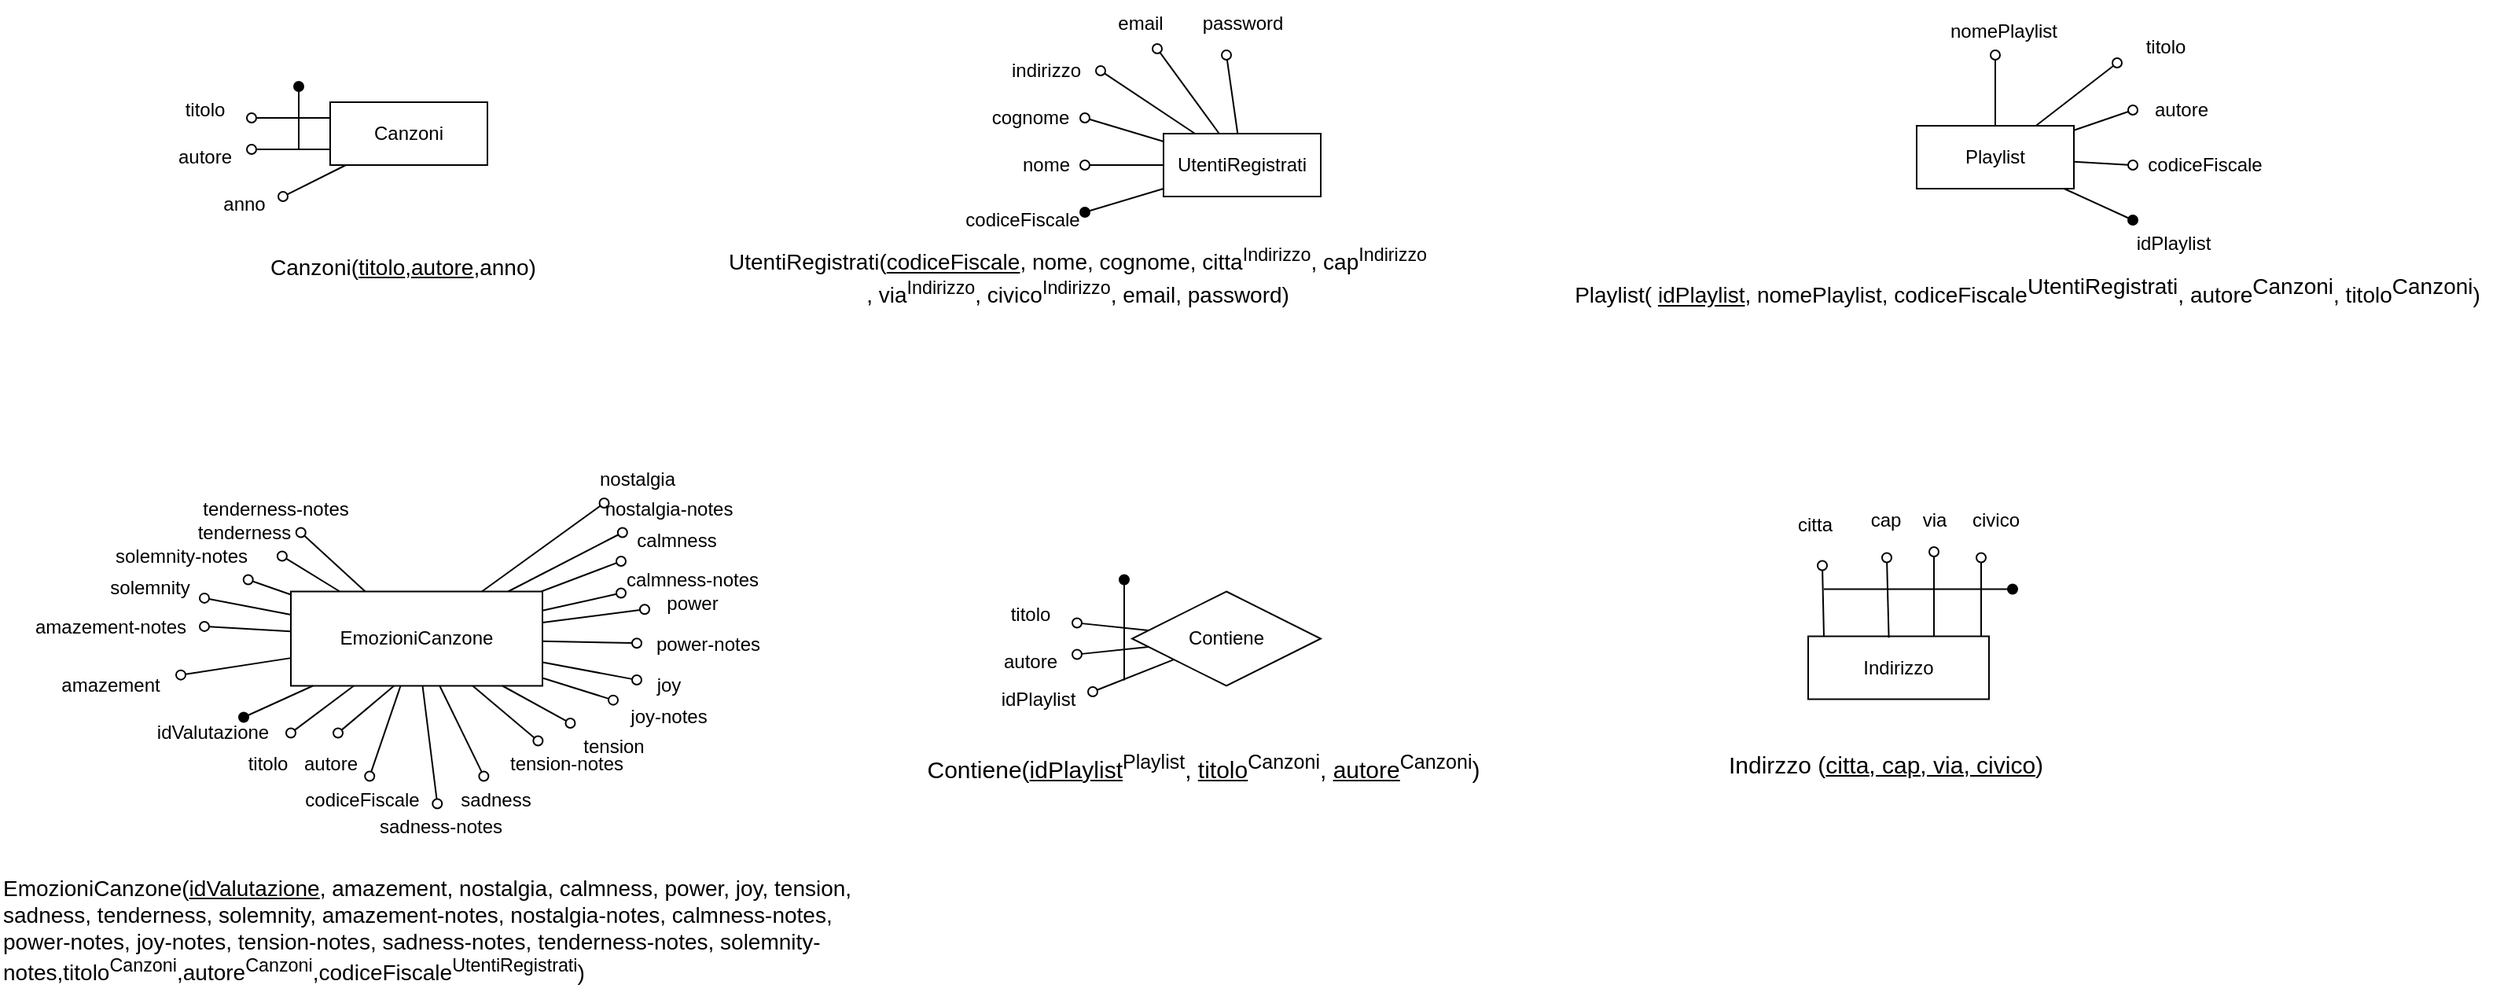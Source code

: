 <mxfile version="21.3.0" type="device">
  <diagram id="R2lEEEUBdFMjLlhIrx00" name="Page-1">
    <mxGraphModel dx="1434" dy="764" grid="1" gridSize="10" guides="1" tooltips="1" connect="1" arrows="1" fold="1" page="1" pageScale="1" pageWidth="1654" pageHeight="1169" math="0" shadow="0" extFonts="Permanent Marker^https://fonts.googleapis.com/css?family=Permanent+Marker">
      <root>
        <mxCell id="0" />
        <mxCell id="1" parent="0" />
        <mxCell id="X9WCBh2QZouLG1bWIAwy-38" value="UtentiRegistrati" style="whiteSpace=wrap;html=1;align=center;" parent="1" vertex="1">
          <mxGeometry x="780" y="354" width="100" height="40" as="geometry" />
        </mxCell>
        <mxCell id="X9WCBh2QZouLG1bWIAwy-39" value="Playlist" style="whiteSpace=wrap;html=1;align=center;" parent="1" vertex="1">
          <mxGeometry x="1259" y="349" width="100" height="40" as="geometry" />
        </mxCell>
        <mxCell id="X9WCBh2QZouLG1bWIAwy-41" value="Canzoni" style="whiteSpace=wrap;html=1;align=center;" parent="1" vertex="1">
          <mxGeometry x="250" y="334" width="100" height="40" as="geometry" />
        </mxCell>
        <mxCell id="X9WCBh2QZouLG1bWIAwy-42" value="EmozioniCanzone" style="whiteSpace=wrap;html=1;align=center;" parent="1" vertex="1">
          <mxGeometry x="225" y="645.25" width="160" height="60" as="geometry" />
        </mxCell>
        <mxCell id="X9WCBh2QZouLG1bWIAwy-43" value="" style="endArrow=none;html=1;rounded=0;startArrow=oval;startFill=1;" parent="1" target="X9WCBh2QZouLG1bWIAwy-38" edge="1">
          <mxGeometry relative="1" as="geometry">
            <mxPoint x="730" y="404" as="sourcePoint" />
            <mxPoint x="800" y="394" as="targetPoint" />
          </mxGeometry>
        </mxCell>
        <mxCell id="X9WCBh2QZouLG1bWIAwy-44" value="" style="endArrow=none;html=1;rounded=0;startArrow=oval;startFill=0;" parent="1" target="X9WCBh2QZouLG1bWIAwy-38" edge="1">
          <mxGeometry relative="1" as="geometry">
            <mxPoint x="730" y="374" as="sourcePoint" />
            <mxPoint x="750" y="354" as="targetPoint" />
          </mxGeometry>
        </mxCell>
        <mxCell id="X9WCBh2QZouLG1bWIAwy-49" value="" style="endArrow=none;html=1;rounded=0;startArrow=oval;startFill=0;" parent="1" target="X9WCBh2QZouLG1bWIAwy-38" edge="1">
          <mxGeometry relative="1" as="geometry">
            <mxPoint x="730" y="344" as="sourcePoint" />
            <mxPoint x="770" y="334" as="targetPoint" />
          </mxGeometry>
        </mxCell>
        <mxCell id="X9WCBh2QZouLG1bWIAwy-50" value="" style="endArrow=none;html=1;rounded=0;startArrow=oval;startFill=0;" parent="1" target="X9WCBh2QZouLG1bWIAwy-38" edge="1">
          <mxGeometry relative="1" as="geometry">
            <mxPoint x="740" y="314" as="sourcePoint" />
            <mxPoint x="790" y="304" as="targetPoint" />
          </mxGeometry>
        </mxCell>
        <mxCell id="X9WCBh2QZouLG1bWIAwy-51" value="" style="endArrow=none;html=1;rounded=0;startArrow=oval;startFill=0;exitX=0.72;exitY=1.033;exitDx=0;exitDy=0;exitPerimeter=0;" parent="1" source="X9WCBh2QZouLG1bWIAwy-58" target="X9WCBh2QZouLG1bWIAwy-38" edge="1">
          <mxGeometry relative="1" as="geometry">
            <mxPoint x="780" y="304" as="sourcePoint" />
            <mxPoint x="840" y="294" as="targetPoint" />
          </mxGeometry>
        </mxCell>
        <mxCell id="X9WCBh2QZouLG1bWIAwy-52" value="" style="endArrow=none;html=1;rounded=0;startArrow=oval;startFill=0;" parent="1" target="X9WCBh2QZouLG1bWIAwy-38" edge="1">
          <mxGeometry relative="1" as="geometry">
            <mxPoint x="820" y="304" as="sourcePoint" />
            <mxPoint x="880" y="284" as="targetPoint" />
          </mxGeometry>
        </mxCell>
        <mxCell id="X9WCBh2QZouLG1bWIAwy-54" value="codiceFiscale" style="text;html=1;align=center;verticalAlign=middle;resizable=0;points=[];autosize=1;strokeColor=none;fillColor=none;" parent="1" vertex="1">
          <mxGeometry x="640" y="394" width="100" height="30" as="geometry" />
        </mxCell>
        <mxCell id="X9WCBh2QZouLG1bWIAwy-55" value="nome" style="text;html=1;align=center;verticalAlign=middle;resizable=0;points=[];autosize=1;strokeColor=none;fillColor=none;" parent="1" vertex="1">
          <mxGeometry x="680" y="359" width="50" height="30" as="geometry" />
        </mxCell>
        <mxCell id="X9WCBh2QZouLG1bWIAwy-56" value="cognome" style="text;html=1;align=center;verticalAlign=middle;resizable=0;points=[];autosize=1;strokeColor=none;fillColor=none;" parent="1" vertex="1">
          <mxGeometry x="660" y="329" width="70" height="30" as="geometry" />
        </mxCell>
        <mxCell id="X9WCBh2QZouLG1bWIAwy-57" value="indirizzo" style="text;html=1;align=center;verticalAlign=middle;resizable=0;points=[];autosize=1;strokeColor=none;fillColor=none;" parent="1" vertex="1">
          <mxGeometry x="670" y="299" width="70" height="30" as="geometry" />
        </mxCell>
        <mxCell id="X9WCBh2QZouLG1bWIAwy-58" value="email" style="text;html=1;align=center;verticalAlign=middle;resizable=0;points=[];autosize=1;strokeColor=none;fillColor=none;" parent="1" vertex="1">
          <mxGeometry x="740" y="269" width="50" height="30" as="geometry" />
        </mxCell>
        <mxCell id="X9WCBh2QZouLG1bWIAwy-59" value="password" style="text;html=1;align=center;verticalAlign=middle;resizable=0;points=[];autosize=1;strokeColor=none;fillColor=none;" parent="1" vertex="1">
          <mxGeometry x="795" y="269" width="70" height="30" as="geometry" />
        </mxCell>
        <mxCell id="X9WCBh2QZouLG1bWIAwy-60" value="" style="endArrow=none;html=1;rounded=0;startArrow=oval;startFill=1;" parent="1" target="X9WCBh2QZouLG1bWIAwy-39" edge="1">
          <mxGeometry relative="1" as="geometry">
            <mxPoint x="1396.5" y="409" as="sourcePoint" />
            <mxPoint x="1236.5" y="409" as="targetPoint" />
          </mxGeometry>
        </mxCell>
        <mxCell id="X9WCBh2QZouLG1bWIAwy-61" value="idPlaylist" style="text;html=1;align=center;verticalAlign=middle;resizable=0;points=[];autosize=1;strokeColor=none;fillColor=none;" parent="1" vertex="1">
          <mxGeometry x="1386.5" y="409" width="70" height="30" as="geometry" />
        </mxCell>
        <mxCell id="X9WCBh2QZouLG1bWIAwy-63" value="" style="endArrow=none;html=1;rounded=0;startArrow=oval;startFill=0;entryX=0;entryY=0.25;entryDx=0;entryDy=0;" parent="1" target="X9WCBh2QZouLG1bWIAwy-41" edge="1">
          <mxGeometry relative="1" as="geometry">
            <mxPoint x="200" y="344" as="sourcePoint" />
            <mxPoint x="230" y="384" as="targetPoint" />
          </mxGeometry>
        </mxCell>
        <mxCell id="X9WCBh2QZouLG1bWIAwy-64" value="" style="endArrow=none;html=1;rounded=0;startArrow=oval;startFill=0;entryX=0;entryY=0.75;entryDx=0;entryDy=0;" parent="1" target="X9WCBh2QZouLG1bWIAwy-41" edge="1">
          <mxGeometry relative="1" as="geometry">
            <mxPoint x="200" y="364" as="sourcePoint" />
            <mxPoint x="290" y="419" as="targetPoint" />
          </mxGeometry>
        </mxCell>
        <mxCell id="X9WCBh2QZouLG1bWIAwy-65" value="" style="endArrow=none;html=1;rounded=0;startArrow=oval;startFill=0;" parent="1" target="X9WCBh2QZouLG1bWIAwy-41" edge="1">
          <mxGeometry relative="1" as="geometry">
            <mxPoint x="220" y="394" as="sourcePoint" />
            <mxPoint x="300" y="424" as="targetPoint" />
          </mxGeometry>
        </mxCell>
        <mxCell id="X9WCBh2QZouLG1bWIAwy-67" value="titolo" style="text;html=1;align=center;verticalAlign=middle;resizable=0;points=[];autosize=1;strokeColor=none;fillColor=none;" parent="1" vertex="1">
          <mxGeometry x="145" y="324" width="50" height="30" as="geometry" />
        </mxCell>
        <mxCell id="X9WCBh2QZouLG1bWIAwy-68" value="autore" style="text;html=1;align=center;verticalAlign=middle;resizable=0;points=[];autosize=1;strokeColor=none;fillColor=none;" parent="1" vertex="1">
          <mxGeometry x="140" y="354" width="60" height="30" as="geometry" />
        </mxCell>
        <mxCell id="X9WCBh2QZouLG1bWIAwy-70" value="" style="endArrow=none;html=1;rounded=0;startArrow=oval;startFill=1;" parent="1" edge="1">
          <mxGeometry relative="1" as="geometry">
            <mxPoint x="230" y="324" as="sourcePoint" />
            <mxPoint x="230" y="364" as="targetPoint" />
          </mxGeometry>
        </mxCell>
        <mxCell id="X9WCBh2QZouLG1bWIAwy-71" value="anno" style="text;html=1;align=center;verticalAlign=middle;resizable=0;points=[];autosize=1;strokeColor=none;fillColor=none;" parent="1" vertex="1">
          <mxGeometry x="170" y="384" width="50" height="30" as="geometry" />
        </mxCell>
        <mxCell id="X9WCBh2QZouLG1bWIAwy-72" value="" style="endArrow=none;html=1;rounded=0;startArrow=oval;startFill=0;" parent="1" target="X9WCBh2QZouLG1bWIAwy-39" edge="1">
          <mxGeometry relative="1" as="geometry">
            <mxPoint x="1396.5" y="374" as="sourcePoint" />
            <mxPoint x="1486.5" y="359" as="targetPoint" />
          </mxGeometry>
        </mxCell>
        <mxCell id="X9WCBh2QZouLG1bWIAwy-73" value="codiceFiscale" style="text;html=1;align=center;verticalAlign=middle;resizable=0;points=[];autosize=1;strokeColor=none;fillColor=none;" parent="1" vertex="1">
          <mxGeometry x="1391.5" y="359" width="100" height="30" as="geometry" />
        </mxCell>
        <mxCell id="X9WCBh2QZouLG1bWIAwy-74" value="" style="endArrow=none;html=1;rounded=0;startArrow=oval;startFill=0;" parent="1" target="X9WCBh2QZouLG1bWIAwy-39" edge="1">
          <mxGeometry relative="1" as="geometry">
            <mxPoint x="1396.5" y="339" as="sourcePoint" />
            <mxPoint x="1366.5" y="343.5" as="targetPoint" />
          </mxGeometry>
        </mxCell>
        <mxCell id="X9WCBh2QZouLG1bWIAwy-75" value="" style="endArrow=none;html=1;rounded=0;startArrow=oval;startFill=0;" parent="1" target="X9WCBh2QZouLG1bWIAwy-39" edge="1">
          <mxGeometry relative="1" as="geometry">
            <mxPoint x="1386.5" y="309" as="sourcePoint" />
            <mxPoint x="1316.5" y="328.999" as="targetPoint" />
          </mxGeometry>
        </mxCell>
        <mxCell id="X9WCBh2QZouLG1bWIAwy-76" value="titolo" style="text;html=1;align=center;verticalAlign=middle;resizable=0;points=[];autosize=1;strokeColor=none;fillColor=none;" parent="1" vertex="1">
          <mxGeometry x="1391.5" y="284" width="50" height="30" as="geometry" />
        </mxCell>
        <mxCell id="X9WCBh2QZouLG1bWIAwy-77" value="autore" style="text;html=1;align=center;verticalAlign=middle;resizable=0;points=[];autosize=1;strokeColor=none;fillColor=none;" parent="1" vertex="1">
          <mxGeometry x="1396.5" y="324" width="60" height="30" as="geometry" />
        </mxCell>
        <mxCell id="X9WCBh2QZouLG1bWIAwy-78" value="" style="endArrow=none;html=1;rounded=0;startArrow=oval;startFill=1;" parent="1" target="X9WCBh2QZouLG1bWIAwy-42" edge="1">
          <mxGeometry relative="1" as="geometry">
            <mxPoint x="195" y="725.25" as="sourcePoint" />
            <mxPoint x="215" y="722.75" as="targetPoint" />
          </mxGeometry>
        </mxCell>
        <mxCell id="X9WCBh2QZouLG1bWIAwy-79" value="idValutazione" style="text;html=1;align=center;verticalAlign=middle;resizable=0;points=[];autosize=1;strokeColor=none;fillColor=none;" parent="1" vertex="1">
          <mxGeometry x="130" y="720.25" width="90" height="30" as="geometry" />
        </mxCell>
        <mxCell id="X9WCBh2QZouLG1bWIAwy-80" value="" style="endArrow=none;html=1;rounded=0;startArrow=oval;startFill=0;entryX=0.25;entryY=1;entryDx=0;entryDy=0;" parent="1" target="X9WCBh2QZouLG1bWIAwy-42" edge="1">
          <mxGeometry relative="1" as="geometry">
            <mxPoint x="225" y="735.25" as="sourcePoint" />
            <mxPoint x="285" y="750.25" as="targetPoint" />
          </mxGeometry>
        </mxCell>
        <mxCell id="X9WCBh2QZouLG1bWIAwy-81" value="titolo" style="text;html=1;align=center;verticalAlign=middle;resizable=0;points=[];autosize=1;strokeColor=none;fillColor=none;" parent="1" vertex="1">
          <mxGeometry x="185" y="740.25" width="50" height="30" as="geometry" />
        </mxCell>
        <mxCell id="X9WCBh2QZouLG1bWIAwy-82" value="" style="endArrow=none;html=1;rounded=0;startArrow=oval;startFill=0;entryX=0.41;entryY=1;entryDx=0;entryDy=0;entryPerimeter=0;" parent="1" target="X9WCBh2QZouLG1bWIAwy-42" edge="1">
          <mxGeometry relative="1" as="geometry">
            <mxPoint x="255" y="735.25" as="sourcePoint" />
            <mxPoint x="345" y="745.25" as="targetPoint" />
          </mxGeometry>
        </mxCell>
        <mxCell id="X9WCBh2QZouLG1bWIAwy-83" value="autore" style="text;html=1;align=center;verticalAlign=middle;resizable=0;points=[];autosize=1;strokeColor=none;fillColor=none;" parent="1" vertex="1">
          <mxGeometry x="220" y="740.25" width="60" height="30" as="geometry" />
        </mxCell>
        <mxCell id="X9WCBh2QZouLG1bWIAwy-85" value="" style="endArrow=none;html=1;rounded=0;startArrow=oval;startFill=0;" parent="1" source="X9WCBh2QZouLG1bWIAwy-104" target="X9WCBh2QZouLG1bWIAwy-42" edge="1">
          <mxGeometry relative="1" as="geometry">
            <mxPoint x="160" y="627.75" as="sourcePoint" />
            <mxPoint x="235" y="515.25" as="targetPoint" />
          </mxGeometry>
        </mxCell>
        <mxCell id="X9WCBh2QZouLG1bWIAwy-86" value="" style="endArrow=none;html=1;rounded=0;startArrow=oval;startFill=0;" parent="1" source="X9WCBh2QZouLG1bWIAwy-115" target="X9WCBh2QZouLG1bWIAwy-42" edge="1">
          <mxGeometry relative="1" as="geometry">
            <mxPoint x="460" y="637.75" as="sourcePoint" />
            <mxPoint x="485" y="595.25" as="targetPoint" />
          </mxGeometry>
        </mxCell>
        <mxCell id="X9WCBh2QZouLG1bWIAwy-87" value="" style="endArrow=none;html=1;rounded=0;startArrow=oval;startFill=0;" parent="1" source="X9WCBh2QZouLG1bWIAwy-116" target="X9WCBh2QZouLG1bWIAwy-42" edge="1">
          <mxGeometry relative="1" as="geometry">
            <mxPoint x="450" y="667.75" as="sourcePoint" />
            <mxPoint x="460" y="605.25" as="targetPoint" />
          </mxGeometry>
        </mxCell>
        <mxCell id="X9WCBh2QZouLG1bWIAwy-88" value="" style="endArrow=none;html=1;rounded=0;startArrow=oval;startFill=0;" parent="1" target="X9WCBh2QZouLG1bWIAwy-42" edge="1">
          <mxGeometry relative="1" as="geometry">
            <mxPoint x="435" y="646.264" as="sourcePoint" />
            <mxPoint x="430" y="565.25" as="targetPoint" />
          </mxGeometry>
        </mxCell>
        <mxCell id="X9WCBh2QZouLG1bWIAwy-89" value="" style="endArrow=none;html=1;rounded=0;startArrow=oval;startFill=0;" parent="1" source="X9WCBh2QZouLG1bWIAwy-114" target="X9WCBh2QZouLG1bWIAwy-42" edge="1">
          <mxGeometry relative="1" as="geometry">
            <mxPoint x="450" y="617.75" as="sourcePoint" />
            <mxPoint x="440" y="615.25" as="targetPoint" />
          </mxGeometry>
        </mxCell>
        <mxCell id="X9WCBh2QZouLG1bWIAwy-90" value="" style="endArrow=none;html=1;rounded=0;startArrow=oval;startFill=0;" parent="1" source="X9WCBh2QZouLG1bWIAwy-112" target="X9WCBh2QZouLG1bWIAwy-42" edge="1">
          <mxGeometry relative="1" as="geometry">
            <mxPoint x="430" y="577.75" as="sourcePoint" />
            <mxPoint x="400" y="565.25" as="targetPoint" />
          </mxGeometry>
        </mxCell>
        <mxCell id="X9WCBh2QZouLG1bWIAwy-91" value="" style="endArrow=none;html=1;rounded=0;startArrow=oval;startFill=0;" parent="1" source="X9WCBh2QZouLG1bWIAwy-111" target="X9WCBh2QZouLG1bWIAwy-42" edge="1">
          <mxGeometry relative="1" as="geometry">
            <mxPoint x="360" y="567.75" as="sourcePoint" />
            <mxPoint x="385" y="595.25" as="targetPoint" />
          </mxGeometry>
        </mxCell>
        <mxCell id="X9WCBh2QZouLG1bWIAwy-92" value="" style="endArrow=none;html=1;rounded=0;startArrow=oval;startFill=0;" parent="1" source="X9WCBh2QZouLG1bWIAwy-110" target="X9WCBh2QZouLG1bWIAwy-42" edge="1">
          <mxGeometry relative="1" as="geometry">
            <mxPoint x="400" y="599" as="sourcePoint" />
            <mxPoint x="340" y="565.25" as="targetPoint" />
          </mxGeometry>
        </mxCell>
        <mxCell id="X9WCBh2QZouLG1bWIAwy-93" value="" style="endArrow=none;html=1;rounded=0;startArrow=oval;startFill=0;" parent="1" source="X9WCBh2QZouLG1bWIAwy-109" target="X9WCBh2QZouLG1bWIAwy-42" edge="1">
          <mxGeometry relative="1" as="geometry">
            <mxPoint x="290" y="557.75" as="sourcePoint" />
            <mxPoint x="340" y="545.25" as="targetPoint" />
          </mxGeometry>
        </mxCell>
        <mxCell id="X9WCBh2QZouLG1bWIAwy-94" value="" style="endArrow=none;html=1;rounded=0;startArrow=oval;startFill=0;" parent="1" source="X9WCBh2QZouLG1bWIAwy-108" target="X9WCBh2QZouLG1bWIAwy-42" edge="1">
          <mxGeometry relative="1" as="geometry">
            <mxPoint x="260" y="565.75" as="sourcePoint" />
            <mxPoint x="290" y="515.25" as="targetPoint" />
          </mxGeometry>
        </mxCell>
        <mxCell id="X9WCBh2QZouLG1bWIAwy-95" value="" style="endArrow=none;html=1;rounded=0;startArrow=oval;startFill=0;" parent="1" source="X9WCBh2QZouLG1bWIAwy-106" target="X9WCBh2QZouLG1bWIAwy-42" edge="1">
          <mxGeometry relative="1" as="geometry">
            <mxPoint x="210" y="585.75" as="sourcePoint" />
            <mxPoint x="210" y="545.25" as="targetPoint" />
          </mxGeometry>
        </mxCell>
        <mxCell id="X9WCBh2QZouLG1bWIAwy-96" value="" style="endArrow=none;html=1;rounded=0;startArrow=oval;startFill=0;" parent="1" source="X9WCBh2QZouLG1bWIAwy-107" target="X9WCBh2QZouLG1bWIAwy-42" edge="1">
          <mxGeometry relative="1" as="geometry">
            <mxPoint x="230" y="567.75" as="sourcePoint" />
            <mxPoint x="290" y="585.25" as="targetPoint" />
          </mxGeometry>
        </mxCell>
        <mxCell id="X9WCBh2QZouLG1bWIAwy-97" value="" style="endArrow=none;html=1;rounded=0;startArrow=oval;startFill=0;" parent="1" target="X9WCBh2QZouLG1bWIAwy-42" edge="1">
          <mxGeometry relative="1" as="geometry">
            <mxPoint x="170" y="667.462" as="sourcePoint" />
            <mxPoint x="280" y="625.25" as="targetPoint" />
          </mxGeometry>
        </mxCell>
        <mxCell id="X9WCBh2QZouLG1bWIAwy-98" value="" style="endArrow=none;html=1;rounded=0;startArrow=oval;startFill=0;" parent="1" source="X9WCBh2QZouLG1bWIAwy-117" target="X9WCBh2QZouLG1bWIAwy-42" edge="1">
          <mxGeometry relative="1" as="geometry">
            <mxPoint x="450" y="687.75" as="sourcePoint" />
            <mxPoint x="425" y="555.25" as="targetPoint" />
          </mxGeometry>
        </mxCell>
        <mxCell id="X9WCBh2QZouLG1bWIAwy-99" value="" style="endArrow=none;html=1;rounded=0;startArrow=oval;startFill=0;" parent="1" source="X9WCBh2QZouLG1bWIAwy-120" target="X9WCBh2QZouLG1bWIAwy-42" edge="1">
          <mxGeometry relative="1" as="geometry">
            <mxPoint x="340" y="767.75" as="sourcePoint" />
            <mxPoint x="380" y="780.25" as="targetPoint" />
          </mxGeometry>
        </mxCell>
        <mxCell id="X9WCBh2QZouLG1bWIAwy-100" value="" style="endArrow=none;html=1;rounded=0;startArrow=oval;startFill=0;" parent="1" source="X9WCBh2QZouLG1bWIAwy-118" target="X9WCBh2QZouLG1bWIAwy-42" edge="1">
          <mxGeometry relative="1" as="geometry">
            <mxPoint x="425" y="707.75" as="sourcePoint" />
            <mxPoint x="460" y="740.25" as="targetPoint" />
          </mxGeometry>
        </mxCell>
        <mxCell id="X9WCBh2QZouLG1bWIAwy-101" value="" style="endArrow=none;html=1;rounded=0;startArrow=oval;startFill=0;" parent="1" source="X9WCBh2QZouLG1bWIAwy-121" target="X9WCBh2QZouLG1bWIAwy-42" edge="1">
          <mxGeometry relative="1" as="geometry">
            <mxPoint x="370" y="757.75" as="sourcePoint" />
            <mxPoint x="430" y="800.25" as="targetPoint" />
          </mxGeometry>
        </mxCell>
        <mxCell id="X9WCBh2QZouLG1bWIAwy-103" value="" style="endArrow=none;html=1;rounded=0;startArrow=oval;startFill=0;" parent="1" source="X9WCBh2QZouLG1bWIAwy-119" target="X9WCBh2QZouLG1bWIAwy-42" edge="1">
          <mxGeometry relative="1" as="geometry">
            <mxPoint x="410" y="737.75" as="sourcePoint" />
            <mxPoint x="430" y="785.25" as="targetPoint" />
          </mxGeometry>
        </mxCell>
        <mxCell id="X9WCBh2QZouLG1bWIAwy-104" value="amazement" style="text;html=1;align=center;verticalAlign=middle;resizable=0;points=[];autosize=1;strokeColor=none;fillColor=none;" parent="1" vertex="1">
          <mxGeometry x="65" y="690.25" width="90" height="30" as="geometry" />
        </mxCell>
        <mxCell id="X9WCBh2QZouLG1bWIAwy-105" value="amazement-notes" style="text;html=1;align=center;verticalAlign=middle;resizable=0;points=[];autosize=1;strokeColor=none;fillColor=none;" parent="1" vertex="1">
          <mxGeometry x="50" y="652.75" width="120" height="30" as="geometry" />
        </mxCell>
        <mxCell id="X9WCBh2QZouLG1bWIAwy-106" value="solemnity" style="text;html=1;align=center;verticalAlign=middle;resizable=0;points=[];autosize=1;strokeColor=none;fillColor=none;" parent="1" vertex="1">
          <mxGeometry x="100" y="627.75" width="70" height="30" as="geometry" />
        </mxCell>
        <mxCell id="X9WCBh2QZouLG1bWIAwy-107" value="solemnity-notes" style="text;html=1;align=center;verticalAlign=middle;resizable=0;points=[];autosize=1;strokeColor=none;fillColor=none;" parent="1" vertex="1">
          <mxGeometry x="100" y="607.75" width="110" height="30" as="geometry" />
        </mxCell>
        <mxCell id="X9WCBh2QZouLG1bWIAwy-108" value="tenderness" style="text;html=1;align=center;verticalAlign=middle;resizable=0;points=[];autosize=1;strokeColor=none;fillColor=none;" parent="1" vertex="1">
          <mxGeometry x="155" y="592.75" width="80" height="30" as="geometry" />
        </mxCell>
        <mxCell id="X9WCBh2QZouLG1bWIAwy-109" value="tenderness-notes" style="text;html=1;align=center;verticalAlign=middle;resizable=0;points=[];autosize=1;strokeColor=none;fillColor=none;" parent="1" vertex="1">
          <mxGeometry x="155" y="577.75" width="120" height="30" as="geometry" />
        </mxCell>
        <mxCell id="X9WCBh2QZouLG1bWIAwy-110" value="nostalgia" style="text;html=1;align=center;verticalAlign=middle;resizable=0;points=[];autosize=1;strokeColor=none;fillColor=none;" parent="1" vertex="1">
          <mxGeometry x="410" y="559" width="70" height="30" as="geometry" />
        </mxCell>
        <mxCell id="X9WCBh2QZouLG1bWIAwy-111" value="nostalgia-notes" style="text;html=1;align=center;verticalAlign=middle;resizable=0;points=[];autosize=1;strokeColor=none;fillColor=none;" parent="1" vertex="1">
          <mxGeometry x="415" y="577.75" width="100" height="30" as="geometry" />
        </mxCell>
        <mxCell id="X9WCBh2QZouLG1bWIAwy-112" value="calmness" style="text;html=1;align=center;verticalAlign=middle;resizable=0;points=[];autosize=1;strokeColor=none;fillColor=none;" parent="1" vertex="1">
          <mxGeometry x="435" y="597.75" width="70" height="30" as="geometry" />
        </mxCell>
        <mxCell id="X9WCBh2QZouLG1bWIAwy-113" value="calmness-notes" style="text;html=1;align=center;verticalAlign=middle;resizable=0;points=[];autosize=1;strokeColor=none;fillColor=none;" parent="1" vertex="1">
          <mxGeometry x="425" y="622.75" width="110" height="30" as="geometry" />
        </mxCell>
        <mxCell id="X9WCBh2QZouLG1bWIAwy-114" value="power" style="text;html=1;align=center;verticalAlign=middle;resizable=0;points=[];autosize=1;strokeColor=none;fillColor=none;" parent="1" vertex="1">
          <mxGeometry x="450" y="637.75" width="60" height="30" as="geometry" />
        </mxCell>
        <mxCell id="X9WCBh2QZouLG1bWIAwy-115" value="power-notes" style="text;html=1;align=center;verticalAlign=middle;resizable=0;points=[];autosize=1;strokeColor=none;fillColor=none;" parent="1" vertex="1">
          <mxGeometry x="445" y="664" width="90" height="30" as="geometry" />
        </mxCell>
        <mxCell id="X9WCBh2QZouLG1bWIAwy-116" value="joy" style="text;html=1;align=center;verticalAlign=middle;resizable=0;points=[];autosize=1;strokeColor=none;fillColor=none;" parent="1" vertex="1">
          <mxGeometry x="445" y="690.25" width="40" height="30" as="geometry" />
        </mxCell>
        <mxCell id="X9WCBh2QZouLG1bWIAwy-117" value="joy-notes" style="text;html=1;align=center;verticalAlign=middle;resizable=0;points=[];autosize=1;strokeColor=none;fillColor=none;" parent="1" vertex="1">
          <mxGeometry x="430" y="710.25" width="70" height="30" as="geometry" />
        </mxCell>
        <mxCell id="X9WCBh2QZouLG1bWIAwy-118" value="tension" style="text;html=1;align=center;verticalAlign=middle;resizable=0;points=[];autosize=1;strokeColor=none;fillColor=none;" parent="1" vertex="1">
          <mxGeometry x="400" y="729" width="60" height="30" as="geometry" />
        </mxCell>
        <mxCell id="X9WCBh2QZouLG1bWIAwy-119" value="tension-notes" style="text;html=1;align=center;verticalAlign=middle;resizable=0;points=[];autosize=1;strokeColor=none;fillColor=none;" parent="1" vertex="1">
          <mxGeometry x="350" y="740.25" width="100" height="30" as="geometry" />
        </mxCell>
        <mxCell id="X9WCBh2QZouLG1bWIAwy-120" value="sadness-notes" style="text;html=1;align=center;verticalAlign=middle;resizable=0;points=[];autosize=1;strokeColor=none;fillColor=none;" parent="1" vertex="1">
          <mxGeometry x="270" y="780.25" width="100" height="30" as="geometry" />
        </mxCell>
        <mxCell id="X9WCBh2QZouLG1bWIAwy-121" value="sadness" style="text;html=1;align=center;verticalAlign=middle;resizable=0;points=[];autosize=1;strokeColor=none;fillColor=none;" parent="1" vertex="1">
          <mxGeometry x="320" y="762.75" width="70" height="30" as="geometry" />
        </mxCell>
        <mxCell id="X9WCBh2QZouLG1bWIAwy-122" value="" style="endArrow=none;html=1;rounded=0;startArrow=oval;startFill=0;" parent="1" source="X9WCBh2QZouLG1bWIAwy-123" target="X9WCBh2QZouLG1bWIAwy-42" edge="1">
          <mxGeometry relative="1" as="geometry">
            <mxPoint x="290" y="777.75" as="sourcePoint" />
            <mxPoint x="295" y="775.25" as="targetPoint" />
          </mxGeometry>
        </mxCell>
        <mxCell id="X9WCBh2QZouLG1bWIAwy-123" value="codiceFiscale" style="text;html=1;align=center;verticalAlign=middle;resizable=0;points=[];autosize=1;strokeColor=none;fillColor=none;" parent="1" vertex="1">
          <mxGeometry x="220" y="762.75" width="100" height="30" as="geometry" />
        </mxCell>
        <mxCell id="X9WCBh2QZouLG1bWIAwy-130" value="Contiene" style="shape=rhombus;perimeter=rhombusPerimeter;whiteSpace=wrap;html=1;align=center;" parent="1" vertex="1">
          <mxGeometry x="760" y="645.25" width="120" height="60" as="geometry" />
        </mxCell>
        <mxCell id="NtJQgsT2kBxUMnVvbg84-1" value="" style="endArrow=none;html=1;rounded=0;startArrow=oval;startFill=0;" parent="1" target="X9WCBh2QZouLG1bWIAwy-39" edge="1">
          <mxGeometry relative="1" as="geometry">
            <mxPoint x="1309" y="304" as="sourcePoint" />
            <mxPoint x="1239" y="338.997" as="targetPoint" />
          </mxGeometry>
        </mxCell>
        <mxCell id="NtJQgsT2kBxUMnVvbg84-2" value="nomePlaylist" style="text;html=1;align=center;verticalAlign=middle;resizable=0;points=[];autosize=1;strokeColor=none;fillColor=none;" parent="1" vertex="1">
          <mxGeometry x="1269" y="274" width="90" height="30" as="geometry" />
        </mxCell>
        <mxCell id="uMZJFHJFrMh6VU6vfNvN-1" value="" style="endArrow=none;html=1;rounded=0;startArrow=oval;startFill=0;" parent="1" target="X9WCBh2QZouLG1bWIAwy-130" edge="1">
          <mxGeometry relative="1" as="geometry">
            <mxPoint x="725" y="665.25" as="sourcePoint" />
            <mxPoint x="775" y="665.25" as="targetPoint" />
          </mxGeometry>
        </mxCell>
        <mxCell id="uMZJFHJFrMh6VU6vfNvN-2" value="" style="endArrow=none;html=1;rounded=0;startArrow=oval;startFill=0;" parent="1" target="X9WCBh2QZouLG1bWIAwy-130" edge="1">
          <mxGeometry relative="1" as="geometry">
            <mxPoint x="725" y="685.25" as="sourcePoint" />
            <mxPoint x="775" y="685.25" as="targetPoint" />
          </mxGeometry>
        </mxCell>
        <mxCell id="uMZJFHJFrMh6VU6vfNvN-3" value="titolo" style="text;html=1;align=center;verticalAlign=middle;resizable=0;points=[];autosize=1;strokeColor=none;fillColor=none;" parent="1" vertex="1">
          <mxGeometry x="670" y="645.25" width="50" height="30" as="geometry" />
        </mxCell>
        <mxCell id="uMZJFHJFrMh6VU6vfNvN-4" value="autore" style="text;html=1;align=center;verticalAlign=middle;resizable=0;points=[];autosize=1;strokeColor=none;fillColor=none;" parent="1" vertex="1">
          <mxGeometry x="665" y="675.25" width="60" height="30" as="geometry" />
        </mxCell>
        <mxCell id="uMZJFHJFrMh6VU6vfNvN-5" value="" style="endArrow=none;html=1;rounded=0;startArrow=oval;startFill=1;" parent="1" edge="1">
          <mxGeometry relative="1" as="geometry">
            <mxPoint x="755" y="637.75" as="sourcePoint" />
            <mxPoint x="755" y="701.75" as="targetPoint" />
          </mxGeometry>
        </mxCell>
        <mxCell id="uMZJFHJFrMh6VU6vfNvN-6" value="idPlaylist" style="text;html=1;align=center;verticalAlign=middle;resizable=0;points=[];autosize=1;strokeColor=none;fillColor=none;" parent="1" vertex="1">
          <mxGeometry x="665" y="699" width="70" height="30" as="geometry" />
        </mxCell>
        <mxCell id="uMZJFHJFrMh6VU6vfNvN-7" value="" style="endArrow=none;html=1;rounded=0;startArrow=oval;startFill=0;" parent="1" target="X9WCBh2QZouLG1bWIAwy-130" edge="1">
          <mxGeometry relative="1" as="geometry">
            <mxPoint x="735" y="709" as="sourcePoint" />
            <mxPoint x="780" y="690" as="targetPoint" />
          </mxGeometry>
        </mxCell>
        <mxCell id="uMZJFHJFrMh6VU6vfNvN-9" value="Contiene(&lt;u&gt;idPlaylist&lt;/u&gt;&lt;sup style=&quot;&quot;&gt;Playlist&lt;/sup&gt;, &lt;u&gt;titolo&lt;/u&gt;&lt;sup style=&quot;&quot;&gt;Canzoni&lt;/sup&gt;, &lt;u&gt;autore&lt;/u&gt;&lt;sup style=&quot;&quot;&gt;Canzoni&lt;/sup&gt;)" style="text;html=1;align=center;verticalAlign=top;resizable=0;points=[];autosize=1;strokeColor=none;fillColor=none;fontSize=15;" parent="1" vertex="1">
          <mxGeometry x="615" y="740.25" width="380" height="30" as="geometry" />
        </mxCell>
        <mxCell id="uMZJFHJFrMh6VU6vfNvN-11" value="EmozioniCanzone(&lt;u&gt;idValutazione&lt;/u&gt;, amazement, nostalgia, calmness, power, joy, tension, sadness, tenderness, solemnity, amazement-notes, nostalgia-notes, calmness-notes, power-notes, joy-notes, tension-notes, sadness-notes, tenderness-notes, solemnity-notes,titolo&lt;sup&gt;Canzoni&lt;/sup&gt;,autore&lt;sup&gt;Canzoni&lt;/sup&gt;,codiceFiscale&lt;sup&gt;UtentiRegistrati&lt;/sup&gt;)" style="text;whiteSpace=wrap;html=1;fontSize=14;" parent="1" vertex="1">
          <mxGeometry x="40" y="819" width="560" height="80" as="geometry" />
        </mxCell>
        <mxCell id="uMZJFHJFrMh6VU6vfNvN-12" value="UtentiRegistrati(&lt;u&gt;codiceFiscale&lt;/u&gt;, nome, cognome, citta&lt;sup&gt;Indirizzo&lt;/sup&gt;, cap&lt;sup&gt;Indirizzo&lt;/sup&gt;&lt;br&gt;, via&lt;sup&gt;Indirizzo&lt;/sup&gt;, civico&lt;sup&gt;Indirizzo&lt;/sup&gt;, email, password)" style="text;html=1;align=center;verticalAlign=middle;resizable=0;points=[];autosize=1;strokeColor=none;fillColor=none;fontSize=14;" parent="1" vertex="1">
          <mxGeometry x="490" y="419" width="470" height="50" as="geometry" />
        </mxCell>
        <mxCell id="uMZJFHJFrMh6VU6vfNvN-13" value="Playlist( &lt;u&gt;idPlaylist&lt;/u&gt;, nomePlaylist, codiceFiscale&lt;sup style=&quot;font-size: 14px;&quot;&gt;UtentiRegistrati&lt;/sup&gt;, autore&lt;sup style=&quot;font-size: 14px;&quot;&gt;Canzoni&lt;/sup&gt;, titolo&lt;sup style=&quot;font-size: 14px;&quot;&gt;Canzoni&lt;/sup&gt;)" style="text;html=1;align=center;verticalAlign=middle;resizable=0;points=[];autosize=1;strokeColor=none;fillColor=none;fontSize=14;" parent="1" vertex="1">
          <mxGeometry x="1029" y="434" width="600" height="40" as="geometry" />
        </mxCell>
        <mxCell id="uMZJFHJFrMh6VU6vfNvN-15" value="Canzoni(&lt;u&gt;titolo&lt;/u&gt;,&lt;u&gt;autore&lt;/u&gt;,anno)" style="text;whiteSpace=wrap;html=1;fontSize=14;" parent="1" vertex="1">
          <mxGeometry x="210" y="424" width="180" height="40" as="geometry" />
        </mxCell>
        <mxCell id="E54WmxcDRFIERYKBtLCP-1" value="Indirizzo" style="rounded=0;whiteSpace=wrap;html=1;" vertex="1" parent="1">
          <mxGeometry x="1190" y="673.75" width="115" height="40" as="geometry" />
        </mxCell>
        <mxCell id="E54WmxcDRFIERYKBtLCP-2" value="" style="endArrow=oval;html=1;rounded=0;startArrow=none;startFill=0;endFill=0;entryX=0.571;entryY=1.157;entryDx=0;entryDy=0;entryPerimeter=0;" edge="1" parent="1">
          <mxGeometry width="50" height="50" relative="1" as="geometry">
            <mxPoint x="1200" y="673.75" as="sourcePoint" />
            <mxPoint x="1199" y="628.75" as="targetPoint" />
          </mxGeometry>
        </mxCell>
        <mxCell id="E54WmxcDRFIERYKBtLCP-3" value="" style="endArrow=oval;html=1;rounded=0;startArrow=none;startFill=0;endFill=0;exitX=0.446;exitY=0.023;exitDx=0;exitDy=0;exitPerimeter=0;" edge="1" parent="1" source="E54WmxcDRFIERYKBtLCP-1">
          <mxGeometry width="50" height="50" relative="1" as="geometry">
            <mxPoint x="1240" y="663.75" as="sourcePoint" />
            <mxPoint x="1240" y="623.75" as="targetPoint" />
          </mxGeometry>
        </mxCell>
        <mxCell id="E54WmxcDRFIERYKBtLCP-4" value="" style="endArrow=oval;html=1;rounded=0;endFill=0;" edge="1" parent="1">
          <mxGeometry width="50" height="50" relative="1" as="geometry">
            <mxPoint x="1270" y="673.75" as="sourcePoint" />
            <mxPoint x="1270" y="620" as="targetPoint" />
          </mxGeometry>
        </mxCell>
        <mxCell id="E54WmxcDRFIERYKBtLCP-5" value="" style="endArrow=oval;html=1;rounded=0;entryX=0.25;entryY=1;entryDx=0;entryDy=0;endFill=0;" edge="1" parent="1">
          <mxGeometry width="50" height="50" relative="1" as="geometry">
            <mxPoint x="1300" y="673.75" as="sourcePoint" />
            <mxPoint x="1300" y="623.75" as="targetPoint" />
            <Array as="points" />
          </mxGeometry>
        </mxCell>
        <mxCell id="E54WmxcDRFIERYKBtLCP-6" value="" style="endArrow=oval;html=1;rounded=0;endFill=1;" edge="1" parent="1">
          <mxGeometry width="50" height="50" relative="1" as="geometry">
            <mxPoint x="1200" y="643.75" as="sourcePoint" />
            <mxPoint x="1320" y="643.75" as="targetPoint" />
          </mxGeometry>
        </mxCell>
        <mxCell id="E54WmxcDRFIERYKBtLCP-7" value="citta" style="text;html=1;align=center;verticalAlign=middle;resizable=0;points=[];autosize=1;strokeColor=none;fillColor=none;" vertex="1" parent="1">
          <mxGeometry x="1169" y="588" width="50" height="30" as="geometry" />
        </mxCell>
        <mxCell id="E54WmxcDRFIERYKBtLCP-10" value="cap" style="text;html=1;align=center;verticalAlign=middle;resizable=0;points=[];autosize=1;strokeColor=none;fillColor=none;" vertex="1" parent="1">
          <mxGeometry x="1219" y="585" width="40" height="30" as="geometry" />
        </mxCell>
        <mxCell id="E54WmxcDRFIERYKBtLCP-11" value="via" style="text;html=1;align=center;verticalAlign=middle;resizable=0;points=[];autosize=1;strokeColor=none;fillColor=none;" vertex="1" parent="1">
          <mxGeometry x="1250" y="585" width="40" height="30" as="geometry" />
        </mxCell>
        <mxCell id="E54WmxcDRFIERYKBtLCP-12" value="civico" style="text;html=1;align=center;verticalAlign=middle;resizable=0;points=[];autosize=1;strokeColor=none;fillColor=none;" vertex="1" parent="1">
          <mxGeometry x="1284" y="585" width="50" height="30" as="geometry" />
        </mxCell>
        <mxCell id="E54WmxcDRFIERYKBtLCP-13" value="Indirzzo (&lt;u style=&quot;font-size: 15px;&quot;&gt;citta, cap, via, civico&lt;/u&gt;)" style="text;html=1;align=center;verticalAlign=middle;resizable=0;points=[];autosize=1;strokeColor=none;fillColor=none;fontSize=15;" vertex="1" parent="1">
          <mxGeometry x="1129" y="740.25" width="220" height="30" as="geometry" />
        </mxCell>
      </root>
    </mxGraphModel>
  </diagram>
</mxfile>
